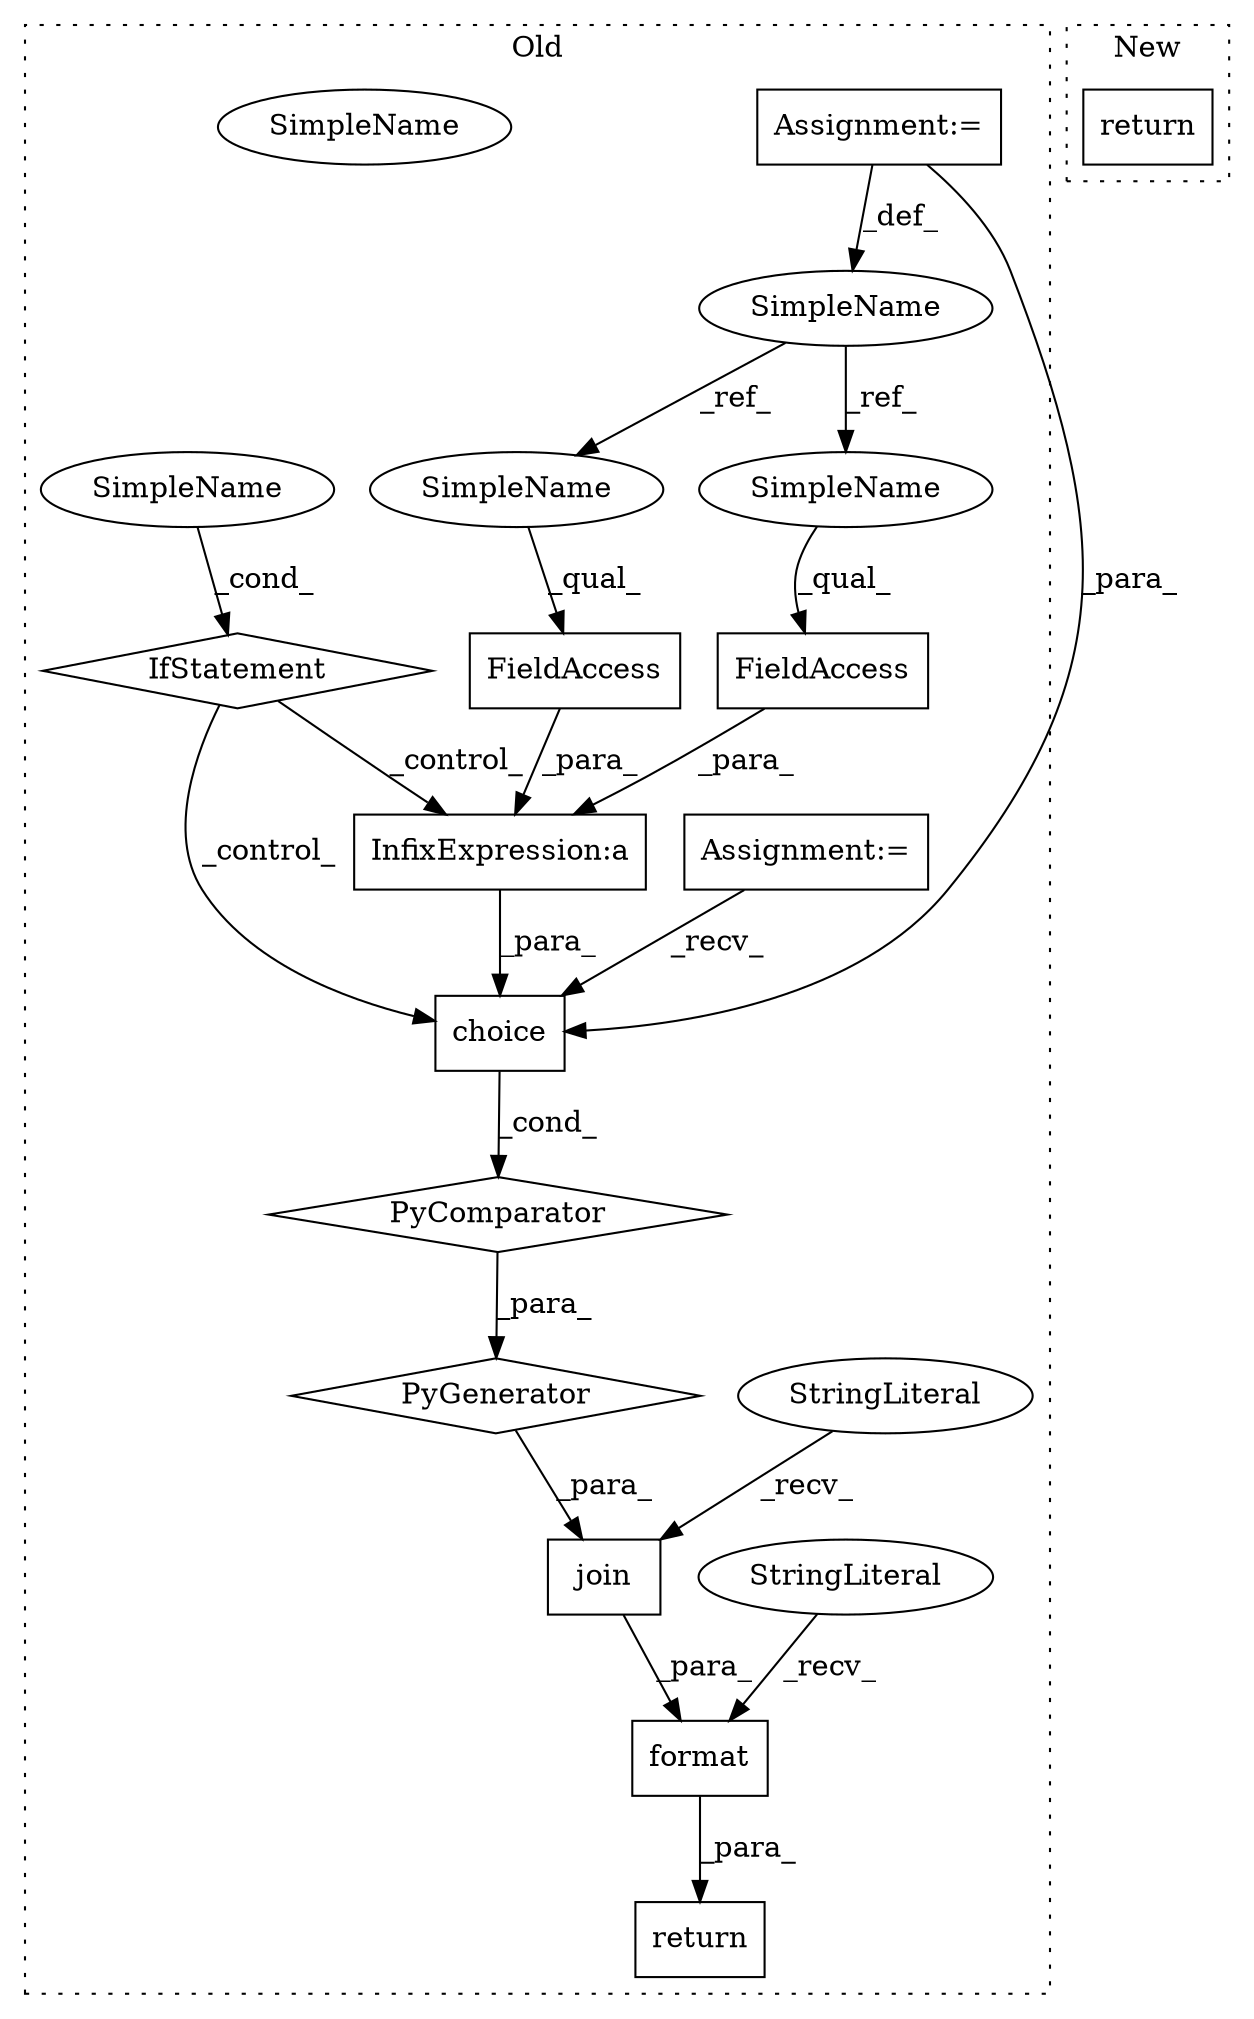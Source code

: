 digraph G {
subgraph cluster0 {
1 [label="join" a="32" s="250,405" l="14,-3" shape="box"];
3 [label="return" a="41" s="220" l="7" shape="box"];
4 [label="StringLiteral" a="45" s="247" l="2" shape="ellipse"];
5 [label="Assignment:=" a="7" s="208" l="6" shape="box"];
6 [label="PyComparator" a="113" s="375" l="24" shape="diamond"];
7 [label="InfixExpression:a" a="27" s="300" l="3" shape="box"];
8 [label="IfStatement" a="25" s="375" l="24" shape="diamond"];
9 [label="SimpleName" a="42" s="394" l="5" shape="ellipse"];
10 [label="PyGenerator" a="107" s="264" l="141" shape="diamond"];
11 [label="FieldAccess" a="22" s="278" l="22" shape="box"];
12 [label="SimpleName" a="42" s="208" l="6" shape="ellipse"];
13 [label="FieldAccess" a="22" s="303" l="13" shape="box"];
14 [label="format" a="32" s="240,402" l="7,1" shape="box"];
15 [label="choice" a="32" s="271,316" l="7,1" shape="box"];
16 [label="Assignment:=" a="7" s="189" l="6" shape="box"];
17 [label="StringLiteral" a="45" s="227" l="12" shape="ellipse"];
18 [label="SimpleName" a="42" s="394" l="5" shape="ellipse"];
19 [label="SimpleName" a="42" s="278" l="6" shape="ellipse"];
20 [label="SimpleName" a="42" s="303" l="6" shape="ellipse"];
label = "Old";
style="dotted";
}
subgraph cluster1 {
2 [label="return" a="41" s="160" l="8" shape="box"];
label = "New";
style="dotted";
}
1 -> 14 [label="_para_"];
4 -> 1 [label="_recv_"];
5 -> 15 [label="_para_"];
5 -> 12 [label="_def_"];
6 -> 10 [label="_para_"];
7 -> 15 [label="_para_"];
8 -> 7 [label="_control_"];
8 -> 15 [label="_control_"];
10 -> 1 [label="_para_"];
11 -> 7 [label="_para_"];
12 -> 20 [label="_ref_"];
12 -> 19 [label="_ref_"];
13 -> 7 [label="_para_"];
14 -> 3 [label="_para_"];
15 -> 6 [label="_cond_"];
16 -> 15 [label="_recv_"];
17 -> 14 [label="_recv_"];
18 -> 8 [label="_cond_"];
19 -> 11 [label="_qual_"];
20 -> 13 [label="_qual_"];
}